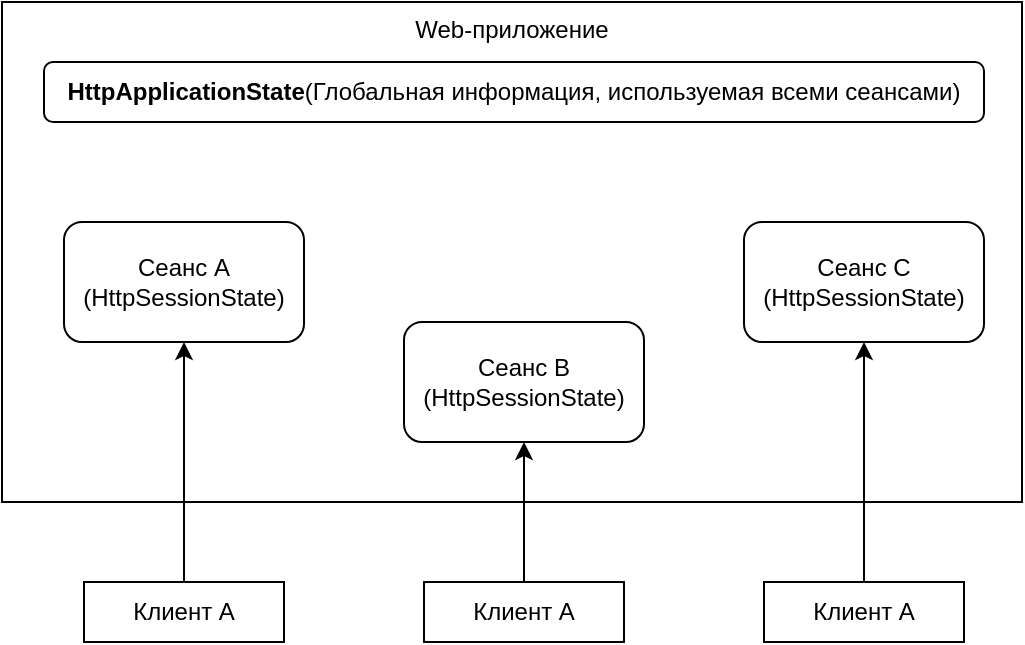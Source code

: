 <mxfile version="14.6.11" type="github">
  <diagram id="-3zjkpDLm5XXOvjeBM26" name="Page-1">
    <mxGraphModel dx="1038" dy="548" grid="1" gridSize="10" guides="1" tooltips="1" connect="1" arrows="1" fold="1" page="1" pageScale="1" pageWidth="827" pageHeight="1169" math="0" shadow="0">
      <root>
        <mxCell id="0" />
        <mxCell id="1" parent="0" />
        <mxCell id="CvW4ye1BhHk4kI8Wwp9w-1" value="Web-приложение" style="rounded=0;whiteSpace=wrap;html=1;verticalAlign=top;" vertex="1" parent="1">
          <mxGeometry x="159" y="70" width="510" height="250" as="geometry" />
        </mxCell>
        <mxCell id="CvW4ye1BhHk4kI8Wwp9w-2" value="&lt;b&gt;HttpApplicationState&lt;/b&gt;(Глобальная информация, используемая всеми сеансами)" style="rounded=1;whiteSpace=wrap;html=1;" vertex="1" parent="1">
          <mxGeometry x="180" y="100" width="470" height="30" as="geometry" />
        </mxCell>
        <mxCell id="CvW4ye1BhHk4kI8Wwp9w-3" value="Сеанс А&lt;br&gt;(HttpSessionState)" style="rounded=1;whiteSpace=wrap;html=1;" vertex="1" parent="1">
          <mxGeometry x="190" y="180" width="120" height="60" as="geometry" />
        </mxCell>
        <mxCell id="CvW4ye1BhHk4kI8Wwp9w-4" value="Сеанс B&lt;br&gt;(HttpSessionState)" style="rounded=1;whiteSpace=wrap;html=1;" vertex="1" parent="1">
          <mxGeometry x="360" y="230" width="120" height="60" as="geometry" />
        </mxCell>
        <mxCell id="CvW4ye1BhHk4kI8Wwp9w-5" value="Сеанс С&lt;br&gt;(HttpSessionState)" style="rounded=1;whiteSpace=wrap;html=1;" vertex="1" parent="1">
          <mxGeometry x="530" y="180" width="120" height="60" as="geometry" />
        </mxCell>
        <mxCell id="CvW4ye1BhHk4kI8Wwp9w-9" style="edgeStyle=orthogonalEdgeStyle;rounded=0;orthogonalLoop=1;jettySize=auto;html=1;exitX=0.5;exitY=0;exitDx=0;exitDy=0;" edge="1" parent="1" source="CvW4ye1BhHk4kI8Wwp9w-6" target="CvW4ye1BhHk4kI8Wwp9w-3">
          <mxGeometry relative="1" as="geometry" />
        </mxCell>
        <mxCell id="CvW4ye1BhHk4kI8Wwp9w-6" value="Клиент А" style="rounded=0;whiteSpace=wrap;html=1;" vertex="1" parent="1">
          <mxGeometry x="200" y="360" width="100" height="30" as="geometry" />
        </mxCell>
        <mxCell id="CvW4ye1BhHk4kI8Wwp9w-10" style="edgeStyle=orthogonalEdgeStyle;rounded=0;orthogonalLoop=1;jettySize=auto;html=1;exitX=0.5;exitY=0;exitDx=0;exitDy=0;entryX=0.5;entryY=1;entryDx=0;entryDy=0;" edge="1" parent="1" source="CvW4ye1BhHk4kI8Wwp9w-7" target="CvW4ye1BhHk4kI8Wwp9w-4">
          <mxGeometry relative="1" as="geometry" />
        </mxCell>
        <mxCell id="CvW4ye1BhHk4kI8Wwp9w-7" value="Клиент А" style="rounded=0;whiteSpace=wrap;html=1;" vertex="1" parent="1">
          <mxGeometry x="370" y="360" width="100" height="30" as="geometry" />
        </mxCell>
        <mxCell id="CvW4ye1BhHk4kI8Wwp9w-11" style="edgeStyle=orthogonalEdgeStyle;rounded=0;orthogonalLoop=1;jettySize=auto;html=1;exitX=0.5;exitY=0;exitDx=0;exitDy=0;" edge="1" parent="1" source="CvW4ye1BhHk4kI8Wwp9w-8" target="CvW4ye1BhHk4kI8Wwp9w-5">
          <mxGeometry relative="1" as="geometry" />
        </mxCell>
        <mxCell id="CvW4ye1BhHk4kI8Wwp9w-8" value="Клиент А" style="rounded=0;whiteSpace=wrap;html=1;" vertex="1" parent="1">
          <mxGeometry x="540" y="360" width="100" height="30" as="geometry" />
        </mxCell>
      </root>
    </mxGraphModel>
  </diagram>
</mxfile>
